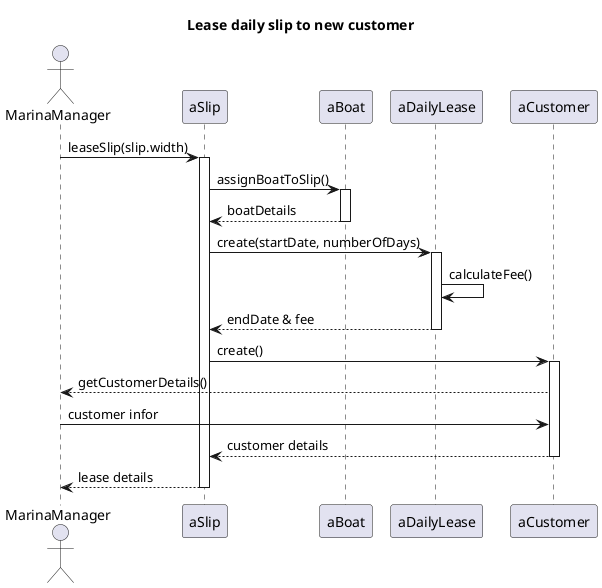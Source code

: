 @startuml 

title Lease daily slip to new customer
actor MarinaManager

participant aSlip 
participant aBoat 

MarinaManager -> aSlip : leaseSlip(slip.width)
activate aSlip

aSlip -> aBoat : assignBoatToSlip()
activate aBoat
aBoat --> aSlip : boatDetails
deactivate aBoat

aSlip -> aDailyLease : create(startDate, numberOfDays)
activate aDailyLease
aDailyLease -> aDailyLease : calculateFee()
aDailyLease --> aSlip : endDate & fee
deactivate aDailyLease

aSlip -> aCustomer : create()
activate aCustomer
aCustomer --> MarinaManager : getCustomerDetails()
MarinaManager -> aCustomer : customer infor
aCustomer --> aSlip : customer details
deactivate aCustomer

aSlip --> MarinaManager : lease details
deactivate aSlip


@enduml